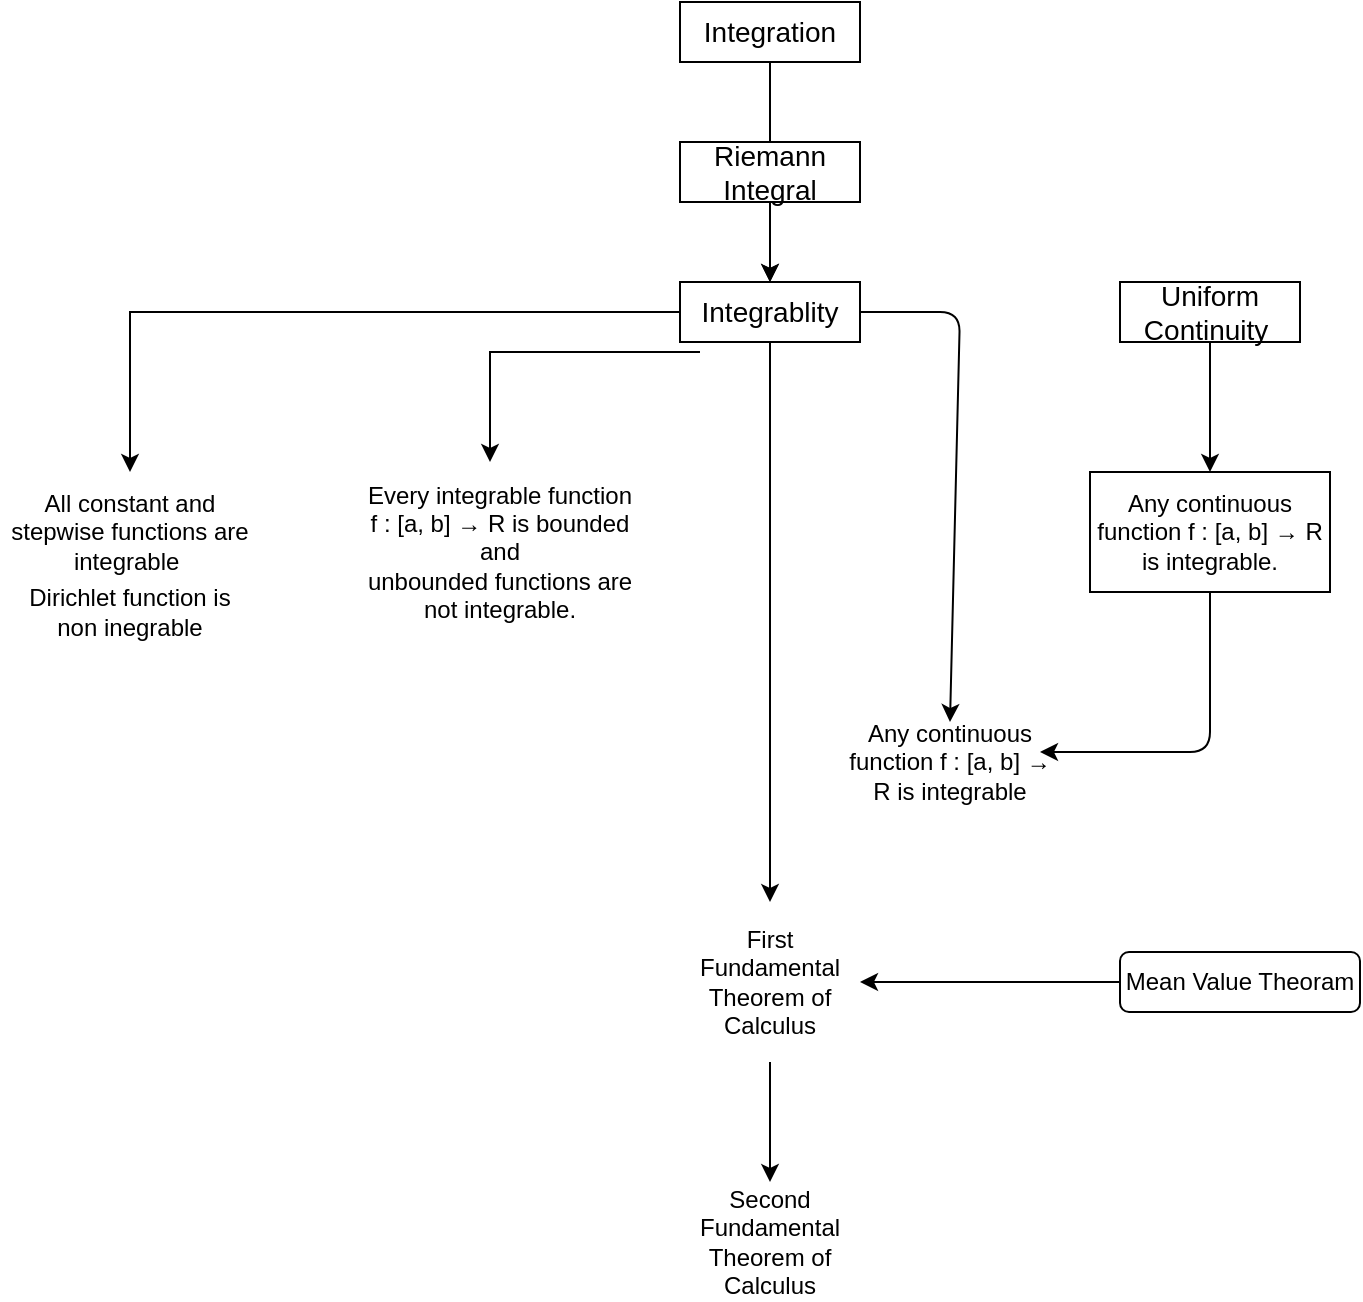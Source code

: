<mxfile version="13.10.7" type="github">
  <diagram id="tZdfhmK-1blr774ucnRO" name="Page-1">
    <mxGraphModel dx="870" dy="477" grid="1" gridSize="10" guides="1" tooltips="1" connect="1" arrows="1" fold="1" page="1" pageScale="1" pageWidth="850" pageHeight="1100" math="0" shadow="0">
      <root>
        <mxCell id="0" />
        <mxCell id="1" parent="0" />
        <mxCell id="SFJEp2TXbjHVLnNIn21z-37" value="" style="edgeStyle=orthogonalEdgeStyle;rounded=0;orthogonalLoop=1;jettySize=auto;html=1;" edge="1" parent="1" source="SFJEp2TXbjHVLnNIn21z-2" target="SFJEp2TXbjHVLnNIn21z-5">
          <mxGeometry relative="1" as="geometry" />
        </mxCell>
        <mxCell id="SFJEp2TXbjHVLnNIn21z-2" value="&lt;font style=&quot;font-size: 14px&quot;&gt;Integration&lt;/font&gt;" style="rounded=0;whiteSpace=wrap;html=1;" vertex="1" parent="1">
          <mxGeometry x="380" y="50" width="90" height="30" as="geometry" />
        </mxCell>
        <mxCell id="SFJEp2TXbjHVLnNIn21z-36" value="" style="edgeStyle=orthogonalEdgeStyle;rounded=0;orthogonalLoop=1;jettySize=auto;html=1;" edge="1" parent="1" source="SFJEp2TXbjHVLnNIn21z-4" target="SFJEp2TXbjHVLnNIn21z-5">
          <mxGeometry relative="1" as="geometry" />
        </mxCell>
        <mxCell id="SFJEp2TXbjHVLnNIn21z-4" value="&lt;font style=&quot;font-size: 14px&quot;&gt;Riemann Integral&lt;/font&gt;" style="rounded=0;whiteSpace=wrap;html=1;" vertex="1" parent="1">
          <mxGeometry x="380" y="120" width="90" height="30" as="geometry" />
        </mxCell>
        <mxCell id="SFJEp2TXbjHVLnNIn21z-33" value="" style="edgeStyle=orthogonalEdgeStyle;rounded=0;orthogonalLoop=1;jettySize=auto;html=1;entryX=0.5;entryY=0;entryDx=0;entryDy=0;" edge="1" parent="1" source="SFJEp2TXbjHVLnNIn21z-5" target="SFJEp2TXbjHVLnNIn21z-34">
          <mxGeometry relative="1" as="geometry">
            <mxPoint x="110" y="260" as="targetPoint" />
          </mxGeometry>
        </mxCell>
        <mxCell id="SFJEp2TXbjHVLnNIn21z-5" value="&lt;font style=&quot;font-size: 14px&quot;&gt;Integrablity&lt;/font&gt;" style="rounded=0;whiteSpace=wrap;html=1;" vertex="1" parent="1">
          <mxGeometry x="380" y="190" width="90" height="30" as="geometry" />
        </mxCell>
        <mxCell id="SFJEp2TXbjHVLnNIn21z-34" value="All constant and stepwise functions are integrable&amp;nbsp;" style="text;html=1;strokeColor=none;fillColor=none;align=center;verticalAlign=middle;whiteSpace=wrap;rounded=0;" vertex="1" parent="1">
          <mxGeometry x="40" y="285" width="130" height="60" as="geometry" />
        </mxCell>
        <mxCell id="SFJEp2TXbjHVLnNIn21z-35" value="Dirichlet function is non inegrable" style="text;html=1;strokeColor=none;fillColor=none;align=center;verticalAlign=middle;whiteSpace=wrap;rounded=0;" vertex="1" parent="1">
          <mxGeometry x="50" y="335" width="110" height="40" as="geometry" />
        </mxCell>
        <mxCell id="SFJEp2TXbjHVLnNIn21z-41" value="" style="edgeStyle=orthogonalEdgeStyle;rounded=0;orthogonalLoop=1;jettySize=auto;html=1;" edge="1" parent="1" source="SFJEp2TXbjHVLnNIn21z-39" target="SFJEp2TXbjHVLnNIn21z-40">
          <mxGeometry relative="1" as="geometry" />
        </mxCell>
        <mxCell id="SFJEp2TXbjHVLnNIn21z-39" value="&lt;font style=&quot;font-size: 14px&quot;&gt;Uniform Continuity&amp;nbsp;&lt;/font&gt;" style="rounded=0;whiteSpace=wrap;html=1;" vertex="1" parent="1">
          <mxGeometry x="600" y="190" width="90" height="30" as="geometry" />
        </mxCell>
        <mxCell id="SFJEp2TXbjHVLnNIn21z-40" value="&lt;meta charset=&quot;utf-8&quot;&gt;Any continuous function f : [a, b] → R is integrable." style="whiteSpace=wrap;html=1;rounded=0;" vertex="1" parent="1">
          <mxGeometry x="585" y="285" width="120" height="60" as="geometry" />
        </mxCell>
        <mxCell id="SFJEp2TXbjHVLnNIn21z-44" value="" style="edgeStyle=orthogonalEdgeStyle;rounded=0;orthogonalLoop=1;jettySize=auto;html=1;" edge="1" parent="1">
          <mxGeometry relative="1" as="geometry">
            <mxPoint x="390" y="225" as="sourcePoint" />
            <mxPoint x="285" y="280" as="targetPoint" />
            <Array as="points">
              <mxPoint x="285" y="225" />
            </Array>
          </mxGeometry>
        </mxCell>
        <mxCell id="SFJEp2TXbjHVLnNIn21z-42" value="Every integrable function f : [a, b] → R is bounded and&lt;br&gt;unbounded functions are not integrable." style="text;html=1;strokeColor=none;fillColor=none;align=center;verticalAlign=middle;whiteSpace=wrap;rounded=0;" vertex="1" parent="1">
          <mxGeometry x="220" y="315" width="140" height="20" as="geometry" />
        </mxCell>
        <mxCell id="SFJEp2TXbjHVLnNIn21z-46" value="" style="endArrow=classic;html=1;exitX=1;exitY=0.5;exitDx=0;exitDy=0;" edge="1" parent="1" source="SFJEp2TXbjHVLnNIn21z-5">
          <mxGeometry width="50" height="50" relative="1" as="geometry">
            <mxPoint x="480" y="230" as="sourcePoint" />
            <mxPoint x="515" y="410" as="targetPoint" />
            <Array as="points">
              <mxPoint x="520" y="205" />
            </Array>
          </mxGeometry>
        </mxCell>
        <mxCell id="SFJEp2TXbjHVLnNIn21z-47" value="Any continuous function f : [a, b] → R is integrable" style="text;html=1;strokeColor=none;fillColor=none;align=center;verticalAlign=middle;whiteSpace=wrap;rounded=0;" vertex="1" parent="1">
          <mxGeometry x="460" y="420" width="110" height="20" as="geometry" />
        </mxCell>
        <mxCell id="SFJEp2TXbjHVLnNIn21z-52" value="" style="endArrow=classic;html=1;exitX=0.5;exitY=1;exitDx=0;exitDy=0;" edge="1" parent="1" source="SFJEp2TXbjHVLnNIn21z-40">
          <mxGeometry width="50" height="50" relative="1" as="geometry">
            <mxPoint x="380" y="320" as="sourcePoint" />
            <mxPoint x="560" y="425" as="targetPoint" />
            <Array as="points">
              <mxPoint x="645" y="425" />
            </Array>
          </mxGeometry>
        </mxCell>
        <mxCell id="SFJEp2TXbjHVLnNIn21z-53" value="" style="endArrow=classic;html=1;exitX=0.5;exitY=1;exitDx=0;exitDy=0;" edge="1" parent="1" source="SFJEp2TXbjHVLnNIn21z-5">
          <mxGeometry width="50" height="50" relative="1" as="geometry">
            <mxPoint x="420" y="230" as="sourcePoint" />
            <mxPoint x="425" y="500" as="targetPoint" />
          </mxGeometry>
        </mxCell>
        <mxCell id="SFJEp2TXbjHVLnNIn21z-58" value="" style="edgeStyle=orthogonalEdgeStyle;rounded=0;orthogonalLoop=1;jettySize=auto;html=1;" edge="1" parent="1">
          <mxGeometry relative="1" as="geometry">
            <mxPoint x="425" y="580" as="sourcePoint" />
            <mxPoint x="425" y="640" as="targetPoint" />
          </mxGeometry>
        </mxCell>
        <mxCell id="SFJEp2TXbjHVLnNIn21z-54" value="First Fundamental Theorem of Calculus" style="text;html=1;strokeColor=none;fillColor=none;align=center;verticalAlign=middle;whiteSpace=wrap;rounded=0;" vertex="1" parent="1">
          <mxGeometry x="400" y="530" width="50" height="20" as="geometry" />
        </mxCell>
        <mxCell id="SFJEp2TXbjHVLnNIn21z-55" value="Mean Value Theoram" style="rounded=1;whiteSpace=wrap;html=1;" vertex="1" parent="1">
          <mxGeometry x="600" y="525" width="120" height="30" as="geometry" />
        </mxCell>
        <mxCell id="SFJEp2TXbjHVLnNIn21z-56" value="" style="endArrow=classic;html=1;exitX=0;exitY=0.5;exitDx=0;exitDy=0;" edge="1" parent="1" source="SFJEp2TXbjHVLnNIn21z-55">
          <mxGeometry width="50" height="50" relative="1" as="geometry">
            <mxPoint x="380" y="400" as="sourcePoint" />
            <mxPoint x="470" y="540" as="targetPoint" />
          </mxGeometry>
        </mxCell>
        <mxCell id="SFJEp2TXbjHVLnNIn21z-57" value="Second Fundamental Theorem of Calculus" style="text;html=1;strokeColor=none;fillColor=none;align=center;verticalAlign=middle;whiteSpace=wrap;rounded=0;" vertex="1" parent="1">
          <mxGeometry x="405" y="660" width="40" height="20" as="geometry" />
        </mxCell>
      </root>
    </mxGraphModel>
  </diagram>
</mxfile>
